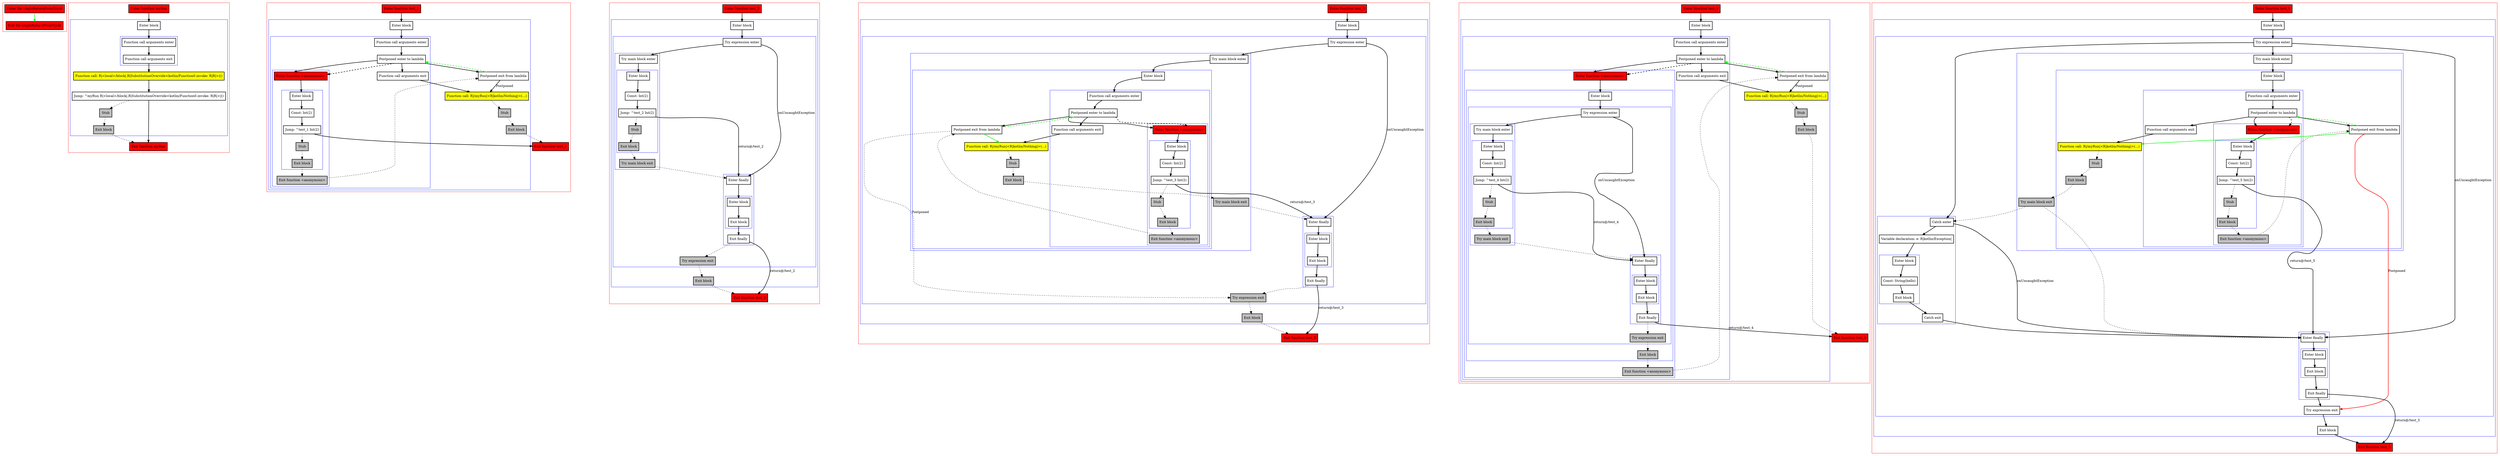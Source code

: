 digraph singleReturnFromTry_kt {
    graph [nodesep=3]
    node [shape=box penwidth=2]
    edge [penwidth=2]

    subgraph cluster_0 {
        color=red
        0 [label="Enter file singleReturnFromTry.kt" style="filled" fillcolor=red];
        1 [label="Exit file singleReturnFromTry.kt" style="filled" fillcolor=red];
    }
    0 -> {1} [color=green];

    subgraph cluster_1 {
        color=red
        2 [label="Enter function myRun" style="filled" fillcolor=red];
        subgraph cluster_2 {
            color=blue
            3 [label="Enter block"];
            subgraph cluster_3 {
                color=blue
                4 [label="Function call arguments enter"];
                5 [label="Function call arguments exit"];
            }
            6 [label="Function call: R|<local>/block|.R|SubstitutionOverride<kotlin/Function0.invoke: R|R|>|()" style="filled" fillcolor=yellow];
            7 [label="Jump: ^myRun R|<local>/block|.R|SubstitutionOverride<kotlin/Function0.invoke: R|R|>|()"];
            8 [label="Stub" style="filled" fillcolor=gray];
            9 [label="Exit block" style="filled" fillcolor=gray];
        }
        10 [label="Exit function myRun" style="filled" fillcolor=red];
    }
    2 -> {3};
    3 -> {4};
    4 -> {5};
    5 -> {6};
    6 -> {7};
    7 -> {10};
    7 -> {8} [style=dotted];
    8 -> {9} [style=dotted];
    9 -> {10} [style=dotted];

    subgraph cluster_4 {
        color=red
        11 [label="Enter function test_1" style="filled" fillcolor=red];
        subgraph cluster_5 {
            color=blue
            12 [label="Enter block"];
            subgraph cluster_6 {
                color=blue
                13 [label="Function call arguments enter"];
                14 [label="Postponed enter to lambda"];
                subgraph cluster_7 {
                    color=blue
                    15 [label="Enter function <anonymous>" style="filled" fillcolor=red];
                    subgraph cluster_8 {
                        color=blue
                        16 [label="Enter block"];
                        17 [label="Const: Int(2)"];
                        18 [label="Jump: ^test_1 Int(2)"];
                        19 [label="Stub" style="filled" fillcolor=gray];
                        20 [label="Exit block" style="filled" fillcolor=gray];
                    }
                    21 [label="Exit function <anonymous>" style="filled" fillcolor=gray];
                }
                22 [label="Function call arguments exit"];
            }
            23 [label="Postponed exit from lambda"];
            24 [label="Function call: R|/myRun|<R|kotlin/Nothing|>(...)" style="filled" fillcolor=yellow];
            25 [label="Stub" style="filled" fillcolor=gray];
            26 [label="Exit block" style="filled" fillcolor=gray];
        }
        27 [label="Exit function test_1" style="filled" fillcolor=red];
    }
    11 -> {12};
    12 -> {13};
    13 -> {14};
    14 -> {15 22 23};
    14 -> {15} [style=dashed];
    15 -> {16};
    16 -> {17};
    17 -> {18};
    18 -> {27};
    18 -> {19} [style=dotted];
    19 -> {20} [style=dotted];
    20 -> {21} [style=dotted];
    21 -> {23} [style=dotted];
    22 -> {24};
    23 -> {14} [color=green style=dashed];
    23 -> {24} [label="Postponed"];
    24 -> {25} [style=dotted];
    25 -> {26} [style=dotted];
    26 -> {27} [style=dotted];

    subgraph cluster_9 {
        color=red
        28 [label="Enter function test_2" style="filled" fillcolor=red];
        subgraph cluster_10 {
            color=blue
            29 [label="Enter block"];
            subgraph cluster_11 {
                color=blue
                30 [label="Try expression enter"];
                subgraph cluster_12 {
                    color=blue
                    31 [label="Try main block enter"];
                    subgraph cluster_13 {
                        color=blue
                        32 [label="Enter block"];
                        33 [label="Const: Int(2)"];
                        34 [label="Jump: ^test_2 Int(2)"];
                        35 [label="Stub" style="filled" fillcolor=gray];
                        36 [label="Exit block" style="filled" fillcolor=gray];
                    }
                    37 [label="Try main block exit" style="filled" fillcolor=gray];
                }
                subgraph cluster_14 {
                    color=blue
                    38 [label="Enter finally"];
                    subgraph cluster_15 {
                        color=blue
                        39 [label="Enter block"];
                        40 [label="Exit block"];
                    }
                    41 [label="Exit finally"];
                }
                42 [label="Try expression exit" style="filled" fillcolor=gray];
            }
            43 [label="Exit block" style="filled" fillcolor=gray];
        }
        44 [label="Exit function test_2" style="filled" fillcolor=red];
    }
    28 -> {29};
    29 -> {30};
    30 -> {31};
    30 -> {38} [label="onUncaughtException"];
    31 -> {32};
    32 -> {33};
    33 -> {34};
    34 -> {38} [label="return@/test_2"];
    34 -> {35} [style=dotted];
    35 -> {36} [style=dotted];
    36 -> {37} [style=dotted];
    37 -> {38} [style=dotted];
    38 -> {39};
    39 -> {40};
    40 -> {41};
    41 -> {44} [label="return@/test_2"];
    41 -> {42} [style=dotted];
    42 -> {43} [style=dotted];
    43 -> {44} [style=dotted];

    subgraph cluster_16 {
        color=red
        45 [label="Enter function test_3" style="filled" fillcolor=red];
        subgraph cluster_17 {
            color=blue
            46 [label="Enter block"];
            subgraph cluster_18 {
                color=blue
                47 [label="Try expression enter"];
                subgraph cluster_19 {
                    color=blue
                    48 [label="Try main block enter"];
                    subgraph cluster_20 {
                        color=blue
                        49 [label="Enter block"];
                        subgraph cluster_21 {
                            color=blue
                            50 [label="Function call arguments enter"];
                            51 [label="Postponed enter to lambda"];
                            subgraph cluster_22 {
                                color=blue
                                52 [label="Enter function <anonymous>" style="filled" fillcolor=red];
                                subgraph cluster_23 {
                                    color=blue
                                    53 [label="Enter block"];
                                    54 [label="Const: Int(2)"];
                                    55 [label="Jump: ^test_3 Int(2)"];
                                    56 [label="Stub" style="filled" fillcolor=gray];
                                    57 [label="Exit block" style="filled" fillcolor=gray];
                                }
                                58 [label="Exit function <anonymous>" style="filled" fillcolor=gray];
                            }
                            59 [label="Function call arguments exit"];
                        }
                        60 [label="Postponed exit from lambda"];
                        61 [label="Function call: R|/myRun|<R|kotlin/Nothing|>(...)" style="filled" fillcolor=yellow];
                        62 [label="Stub" style="filled" fillcolor=gray];
                        63 [label="Exit block" style="filled" fillcolor=gray];
                    }
                    64 [label="Try main block exit" style="filled" fillcolor=gray];
                }
                subgraph cluster_24 {
                    color=blue
                    65 [label="Enter finally"];
                    subgraph cluster_25 {
                        color=blue
                        66 [label="Enter block"];
                        67 [label="Exit block"];
                    }
                    68 [label="Exit finally"];
                }
                69 [label="Try expression exit" style="filled" fillcolor=gray];
            }
            70 [label="Exit block" style="filled" fillcolor=gray];
        }
        71 [label="Exit function test_3" style="filled" fillcolor=red];
    }
    45 -> {46};
    46 -> {47};
    47 -> {48};
    47 -> {65} [label="onUncaughtException"];
    48 -> {49};
    49 -> {50};
    50 -> {51};
    51 -> {52 59 60};
    51 -> {52} [style=dashed];
    52 -> {53};
    53 -> {54};
    54 -> {55};
    55 -> {65} [label="return@/test_3"];
    55 -> {56} [style=dotted];
    56 -> {57} [style=dotted];
    57 -> {58} [style=dotted];
    58 -> {60} [style=dotted];
    59 -> {61};
    60 -> {51} [color=green style=dashed];
    60 -> {61} [color=green];
    60 -> {69} [style=dotted label="Postponed"];
    61 -> {62} [style=dotted];
    62 -> {63} [style=dotted];
    63 -> {64} [style=dotted];
    64 -> {65} [style=dotted];
    65 -> {66};
    66 -> {67};
    67 -> {68};
    68 -> {71} [label="return@/test_3"];
    68 -> {69} [style=dotted];
    69 -> {70} [style=dotted];
    70 -> {71} [style=dotted];

    subgraph cluster_26 {
        color=red
        72 [label="Enter function test_4" style="filled" fillcolor=red];
        subgraph cluster_27 {
            color=blue
            73 [label="Enter block"];
            subgraph cluster_28 {
                color=blue
                74 [label="Function call arguments enter"];
                75 [label="Postponed enter to lambda"];
                subgraph cluster_29 {
                    color=blue
                    76 [label="Enter function <anonymous>" style="filled" fillcolor=red];
                    subgraph cluster_30 {
                        color=blue
                        77 [label="Enter block"];
                        subgraph cluster_31 {
                            color=blue
                            78 [label="Try expression enter"];
                            subgraph cluster_32 {
                                color=blue
                                79 [label="Try main block enter"];
                                subgraph cluster_33 {
                                    color=blue
                                    80 [label="Enter block"];
                                    81 [label="Const: Int(2)"];
                                    82 [label="Jump: ^test_4 Int(2)"];
                                    83 [label="Stub" style="filled" fillcolor=gray];
                                    84 [label="Exit block" style="filled" fillcolor=gray];
                                }
                                85 [label="Try main block exit" style="filled" fillcolor=gray];
                            }
                            subgraph cluster_34 {
                                color=blue
                                86 [label="Enter finally"];
                                subgraph cluster_35 {
                                    color=blue
                                    87 [label="Enter block"];
                                    88 [label="Exit block"];
                                }
                                89 [label="Exit finally"];
                            }
                            90 [label="Try expression exit" style="filled" fillcolor=gray];
                        }
                        91 [label="Exit block" style="filled" fillcolor=gray];
                    }
                    92 [label="Exit function <anonymous>" style="filled" fillcolor=gray];
                }
                93 [label="Function call arguments exit"];
            }
            94 [label="Postponed exit from lambda"];
            95 [label="Function call: R|/myRun|<R|kotlin/Nothing|>(...)" style="filled" fillcolor=yellow];
            96 [label="Stub" style="filled" fillcolor=gray];
            97 [label="Exit block" style="filled" fillcolor=gray];
        }
        98 [label="Exit function test_4" style="filled" fillcolor=red];
    }
    72 -> {73};
    73 -> {74};
    74 -> {75};
    75 -> {76 93 94};
    75 -> {76} [style=dashed];
    76 -> {77};
    77 -> {78};
    78 -> {79};
    78 -> {86} [label="onUncaughtException"];
    79 -> {80};
    80 -> {81};
    81 -> {82};
    82 -> {86} [label="return@/test_4"];
    82 -> {83} [style=dotted];
    83 -> {84} [style=dotted];
    84 -> {85} [style=dotted];
    85 -> {86} [style=dotted];
    86 -> {87};
    87 -> {88};
    88 -> {89};
    89 -> {98} [label="return@/test_4"];
    89 -> {90} [style=dotted];
    90 -> {91} [style=dotted];
    91 -> {92} [style=dotted];
    92 -> {94} [style=dotted];
    93 -> {95};
    94 -> {75} [color=green style=dashed];
    94 -> {95} [label="Postponed"];
    95 -> {96} [style=dotted];
    96 -> {97} [style=dotted];
    97 -> {98} [style=dotted];

    subgraph cluster_36 {
        color=red
        99 [label="Enter function test_5" style="filled" fillcolor=red];
        subgraph cluster_37 {
            color=blue
            100 [label="Enter block"];
            subgraph cluster_38 {
                color=blue
                101 [label="Try expression enter"];
                subgraph cluster_39 {
                    color=blue
                    102 [label="Try main block enter"];
                    subgraph cluster_40 {
                        color=blue
                        103 [label="Enter block"];
                        subgraph cluster_41 {
                            color=blue
                            104 [label="Function call arguments enter"];
                            105 [label="Postponed enter to lambda"];
                            subgraph cluster_42 {
                                color=blue
                                106 [label="Enter function <anonymous>" style="filled" fillcolor=red];
                                subgraph cluster_43 {
                                    color=blue
                                    107 [label="Enter block"];
                                    108 [label="Const: Int(2)"];
                                    109 [label="Jump: ^test_5 Int(2)"];
                                    110 [label="Stub" style="filled" fillcolor=gray];
                                    111 [label="Exit block" style="filled" fillcolor=gray];
                                }
                                112 [label="Exit function <anonymous>" style="filled" fillcolor=gray];
                            }
                            113 [label="Function call arguments exit"];
                        }
                        114 [label="Postponed exit from lambda"];
                        115 [label="Function call: R|/myRun|<R|kotlin/Nothing|>(...)" style="filled" fillcolor=yellow];
                        116 [label="Stub" style="filled" fillcolor=gray];
                        117 [label="Exit block" style="filled" fillcolor=gray];
                    }
                    118 [label="Try main block exit" style="filled" fillcolor=gray];
                }
                subgraph cluster_44 {
                    color=blue
                    119 [label="Catch enter"];
                    120 [label="Variable declaration: e: R|kotlin/Exception|"];
                    subgraph cluster_45 {
                        color=blue
                        121 [label="Enter block"];
                        122 [label="Const: String(hello)"];
                        123 [label="Exit block"];
                    }
                    124 [label="Catch exit"];
                }
                subgraph cluster_46 {
                    color=blue
                    125 [label="Enter finally"];
                    subgraph cluster_47 {
                        color=blue
                        126 [label="Enter block"];
                        127 [label="Exit block"];
                    }
                    128 [label="Exit finally"];
                }
                129 [label="Try expression exit"];
            }
            130 [label="Exit block"];
        }
        131 [label="Exit function test_5" style="filled" fillcolor=red];
    }
    99 -> {100};
    100 -> {101};
    101 -> {102 119};
    101 -> {125} [label="onUncaughtException"];
    102 -> {103};
    103 -> {104};
    104 -> {105};
    105 -> {106 113 114};
    105 -> {106} [style=dashed];
    106 -> {107};
    107 -> {108};
    108 -> {109};
    109 -> {125} [label="return@/test_5"];
    109 -> {110} [style=dotted];
    110 -> {111} [style=dotted];
    111 -> {112} [style=dotted];
    112 -> {114} [style=dotted];
    113 -> {115};
    114 -> {105} [color=green style=dashed];
    114 -> {115} [color=green];
    114 -> {129} [color=red label="Postponed"];
    115 -> {116} [style=dotted];
    116 -> {117} [style=dotted];
    117 -> {118} [style=dotted];
    118 -> {119 125} [style=dotted];
    119 -> {120};
    119 -> {125} [label="onUncaughtException"];
    120 -> {121};
    121 -> {122};
    122 -> {123};
    123 -> {124};
    124 -> {125};
    125 -> {126};
    126 -> {127};
    127 -> {128};
    128 -> {129};
    128 -> {131} [label="return@/test_5"];
    129 -> {130};
    130 -> {131};

}
